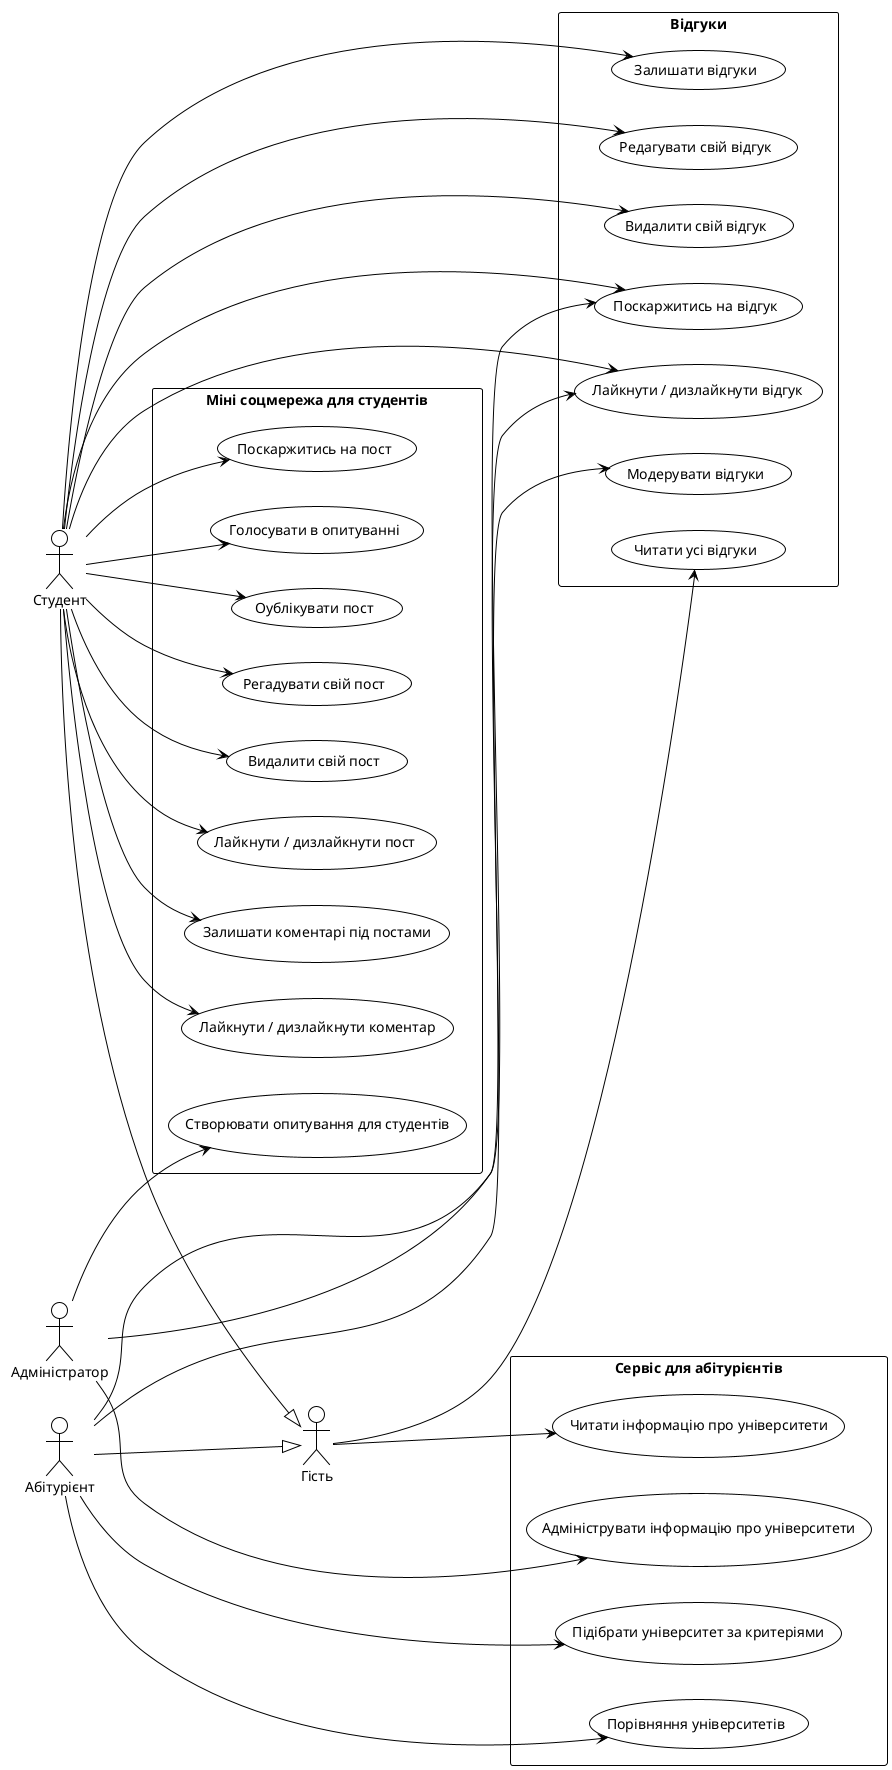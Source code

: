 @startuml
!theme plain

left to right direction

actor "Гість" as guest
actor "Студент" as student
actor "Абітурієнт" as applicant
actor "Адміністратор" as admin

applicant --|> guest
student --|> guest

rectangle "Відгуки" {
    usecase "Читати усі відгуки" as readReviews

    usecase "Залишати відгуки" as createReview

    usecase "Редагувати свій відгук" as editReview

    usecase "Видалити свій відгук" as deleteReview

    usecase "Лайкнути / дизлайкнути відгук" as rateReview

    usecase "Поскаржитись на відгук" as reportReview

    usecase "Модерувати відгуки" as moderateReviews
}

guest --> readReviews
student --> createReview
student --> editReview
student --> deleteReview
applicant --> rateReview
student --> rateReview
admin --> moderateReviews
student --> reportReview
applicant --> reportReview 

rectangle "Міні соцмережа для студентів" {
    usecase "Оублікувати пост" as createPost

    usecase "Регадувати свій пост" as editPost

    usecase "Видалити свій пост" as deletePost

    usecase "Лайкнути / дизлайкнути пост" as ratePost

    usecase "Залишати коментарі під постами" as createComment

    usecase "Лайкнути / дизлайкнути коментар" as rateComment

    usecase "Поскаржитись на пост" as reportPost

    usecase "Створювати опитування для студентів" as createPoll

    usecase "Голосувати в опитуванні" as vote
}

student --> createPost
student --> editPost
student --> deletePost
student --> createComment
student --> vote
student --> rateComment
student --> ratePost
student --> reportPost
admin --> createPoll

rectangle "Сервіс для абітурієнтів" {
    usecase "Читати інформацію про університети" as readUniversities

    usecase "Порівняння університетів" as compareEntities

    usecase "Підібрати університет за критеріями" as getUniversityRecommendations

    usecase "Адмініструвати інформацію про університети" as moderateUniveristyInfo
}

guest --> readUniversities
applicant --> compareEntities
applicant --> getUniversityRecommendations
admin --> moderateUniveristyInfo

@enduml